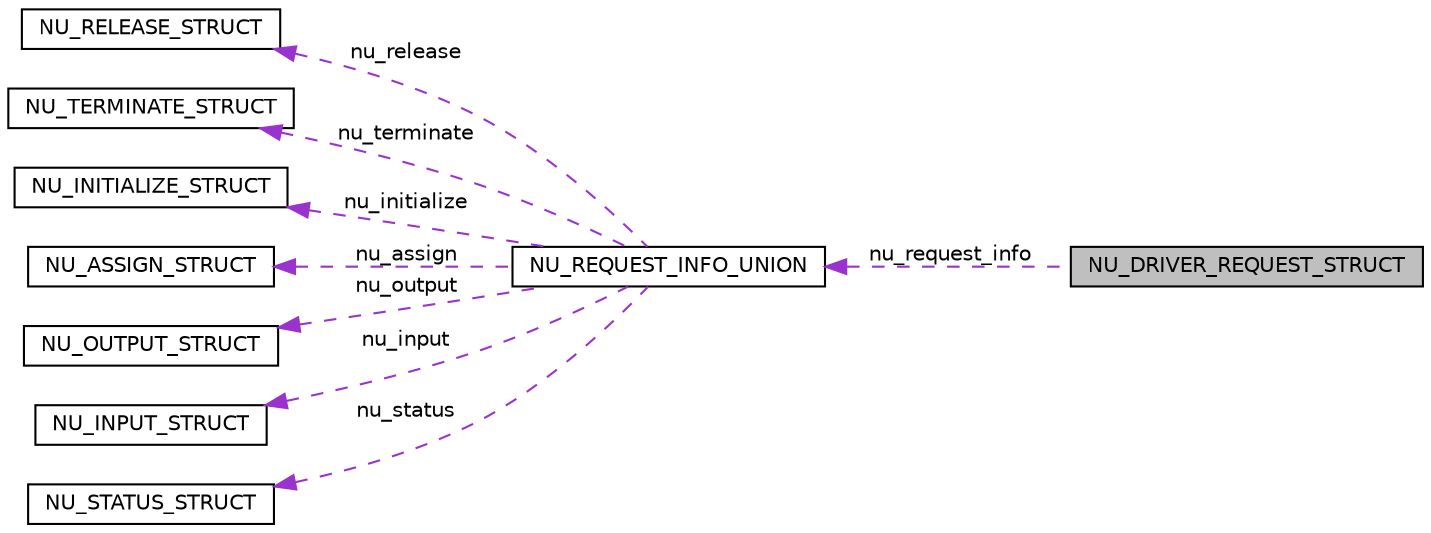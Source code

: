 digraph "NU_DRIVER_REQUEST_STRUCT"
{
 // LATEX_PDF_SIZE
  edge [fontname="Helvetica",fontsize="10",labelfontname="Helvetica",labelfontsize="10"];
  node [fontname="Helvetica",fontsize="10",shape=record];
  rankdir="LR";
  Node1 [label="NU_DRIVER_REQUEST_STRUCT",height=0.2,width=0.4,color="black", fillcolor="grey75", style="filled", fontcolor="black",tooltip=" "];
  Node2 -> Node1 [dir="back",color="darkorchid3",fontsize="10",style="dashed",label=" nu_request_info" ,fontname="Helvetica"];
  Node2 [label="NU_REQUEST_INFO_UNION",height=0.2,width=0.4,color="black", fillcolor="white", style="filled",URL="$group___n_u_c_l_e_u_s.html#union_n_u___r_e_q_u_e_s_t___i_n_f_o___u_n_i_o_n",tooltip=" "];
  Node3 -> Node2 [dir="back",color="darkorchid3",fontsize="10",style="dashed",label=" nu_release" ,fontname="Helvetica"];
  Node3 [label="NU_RELEASE_STRUCT",height=0.2,width=0.4,color="black", fillcolor="white", style="filled",URL="$group___n_u_c_l_e_u_s.html#struct_n_u___r_e_l_e_a_s_e___s_t_r_u_c_t",tooltip=" "];
  Node4 -> Node2 [dir="back",color="darkorchid3",fontsize="10",style="dashed",label=" nu_terminate" ,fontname="Helvetica"];
  Node4 [label="NU_TERMINATE_STRUCT",height=0.2,width=0.4,color="black", fillcolor="white", style="filled",URL="$group___n_u_c_l_e_u_s.html#struct_n_u___t_e_r_m_i_n_a_t_e___s_t_r_u_c_t",tooltip=" "];
  Node5 -> Node2 [dir="back",color="darkorchid3",fontsize="10",style="dashed",label=" nu_initialize" ,fontname="Helvetica"];
  Node5 [label="NU_INITIALIZE_STRUCT",height=0.2,width=0.4,color="black", fillcolor="white", style="filled",URL="$group___n_u_c_l_e_u_s.html#struct_n_u___i_n_i_t_i_a_l_i_z_e___s_t_r_u_c_t",tooltip=" "];
  Node6 -> Node2 [dir="back",color="darkorchid3",fontsize="10",style="dashed",label=" nu_assign" ,fontname="Helvetica"];
  Node6 [label="NU_ASSIGN_STRUCT",height=0.2,width=0.4,color="black", fillcolor="white", style="filled",URL="$group___n_u_c_l_e_u_s.html#struct_n_u___a_s_s_i_g_n___s_t_r_u_c_t",tooltip=" "];
  Node7 -> Node2 [dir="back",color="darkorchid3",fontsize="10",style="dashed",label=" nu_output" ,fontname="Helvetica"];
  Node7 [label="NU_OUTPUT_STRUCT",height=0.2,width=0.4,color="black", fillcolor="white", style="filled",URL="$group___n_u_c_l_e_u_s.html#struct_n_u___o_u_t_p_u_t___s_t_r_u_c_t",tooltip=" "];
  Node8 -> Node2 [dir="back",color="darkorchid3",fontsize="10",style="dashed",label=" nu_input" ,fontname="Helvetica"];
  Node8 [label="NU_INPUT_STRUCT",height=0.2,width=0.4,color="black", fillcolor="white", style="filled",URL="$group___n_u_c_l_e_u_s.html#struct_n_u___i_n_p_u_t___s_t_r_u_c_t",tooltip=" "];
  Node9 -> Node2 [dir="back",color="darkorchid3",fontsize="10",style="dashed",label=" nu_status" ,fontname="Helvetica"];
  Node9 [label="NU_STATUS_STRUCT",height=0.2,width=0.4,color="black", fillcolor="white", style="filled",URL="$group___n_u_c_l_e_u_s.html#struct_n_u___s_t_a_t_u_s___s_t_r_u_c_t",tooltip=" "];
}
